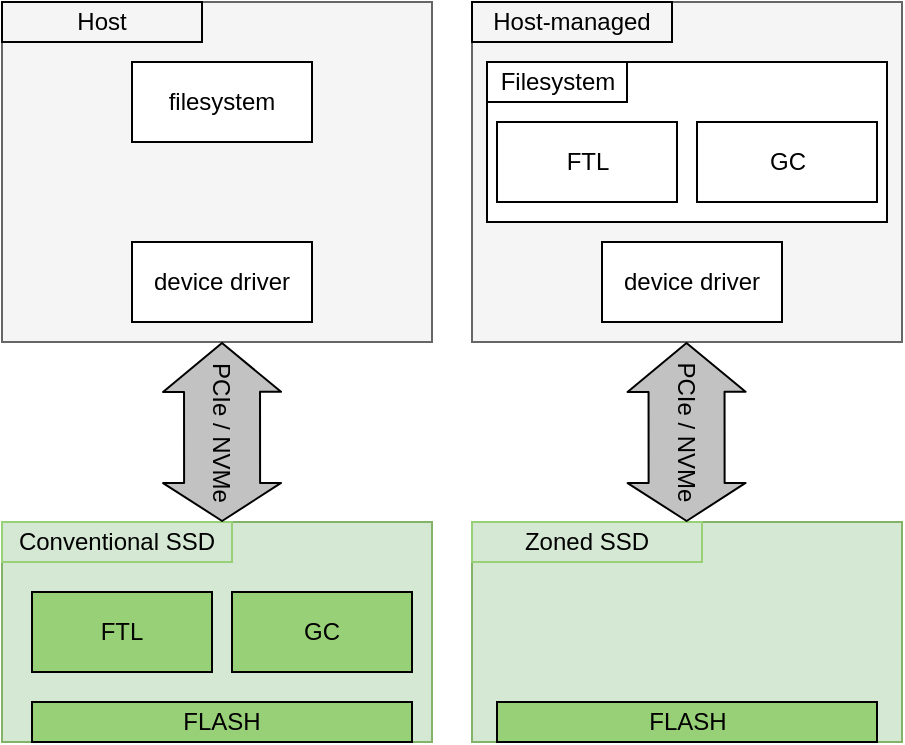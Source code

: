 <mxfile version="16.6.1" type="device"><diagram id="S2L_fBp9i6U7t1u01zK_" name="Page-1"><mxGraphModel dx="1828" dy="533" grid="1" gridSize="10" guides="1" tooltips="1" connect="1" arrows="1" fold="1" page="1" pageScale="1" pageWidth="850" pageHeight="1100" math="0" shadow="0"><root><mxCell id="0"/><mxCell id="1" parent="0"/><mxCell id="EjdWtdPvNOqtLXStAPh2-137" value="" style="rounded=0;whiteSpace=wrap;html=1;fillColor=#f5f5f5;strokeColor=#666666;fontColor=#333333;" vertex="1" parent="1"><mxGeometry x="-535" y="600" width="215" height="170" as="geometry"/></mxCell><mxCell id="EjdWtdPvNOqtLXStAPh2-138" value="" style="rounded=0;whiteSpace=wrap;html=1;fillColor=#f5f5f5;strokeColor=#666666;fontColor=#333333;" vertex="1" parent="1"><mxGeometry x="-770" y="600" width="215" height="170" as="geometry"/></mxCell><mxCell id="EjdWtdPvNOqtLXStAPh2-139" value="" style="rounded=0;whiteSpace=wrap;html=1;fillColor=#d5e8d4;strokeColor=#82b366;" vertex="1" parent="1"><mxGeometry x="-770" y="860" width="215" height="110" as="geometry"/></mxCell><mxCell id="EjdWtdPvNOqtLXStAPh2-140" value="Host" style="text;html=1;fillColor=none;align=center;verticalAlign=middle;whiteSpace=wrap;rounded=0;strokeColor=#000000;" vertex="1" parent="1"><mxGeometry x="-770" y="600" width="100" height="20" as="geometry"/></mxCell><mxCell id="EjdWtdPvNOqtLXStAPh2-141" value="Conventional SSD" style="text;html=1;fillColor=none;align=center;verticalAlign=middle;whiteSpace=wrap;rounded=0;strokeColor=#97D077;" vertex="1" parent="1"><mxGeometry x="-770" y="860" width="115" height="20" as="geometry"/></mxCell><mxCell id="EjdWtdPvNOqtLXStAPh2-142" value="" style="group;fontSize=12;" vertex="1" connectable="0" parent="1"><mxGeometry x="-755" y="895" width="90" height="40" as="geometry"/></mxCell><mxCell id="EjdWtdPvNOqtLXStAPh2-143" value="" style="group" vertex="1" connectable="0" parent="EjdWtdPvNOqtLXStAPh2-142"><mxGeometry width="90" height="40" as="geometry"/></mxCell><mxCell id="EjdWtdPvNOqtLXStAPh2-144" value="FTL" style="rounded=0;whiteSpace=wrap;html=1;fillColor=#97D077;" vertex="1" parent="EjdWtdPvNOqtLXStAPh2-143"><mxGeometry width="90" height="40" as="geometry"/></mxCell><mxCell id="EjdWtdPvNOqtLXStAPh2-145" value="" style="group;fontSize=12;" vertex="1" connectable="0" parent="1"><mxGeometry x="-655" y="895" width="90" height="40" as="geometry"/></mxCell><mxCell id="EjdWtdPvNOqtLXStAPh2-146" value="" style="group" vertex="1" connectable="0" parent="EjdWtdPvNOqtLXStAPh2-145"><mxGeometry width="90" height="40" as="geometry"/></mxCell><mxCell id="EjdWtdPvNOqtLXStAPh2-147" value="GC" style="rounded=0;whiteSpace=wrap;html=1;fillColor=#97D077;" vertex="1" parent="EjdWtdPvNOqtLXStAPh2-146"><mxGeometry width="90" height="40" as="geometry"/></mxCell><mxCell id="EjdWtdPvNOqtLXStAPh2-148" value="device driver" style="rounded=0;whiteSpace=wrap;html=1;" vertex="1" parent="1"><mxGeometry x="-705" y="720" width="90" height="40" as="geometry"/></mxCell><mxCell id="EjdWtdPvNOqtLXStAPh2-149" value="filesystem" style="rounded=0;whiteSpace=wrap;html=1;" vertex="1" parent="1"><mxGeometry x="-705" y="630" width="90" height="40" as="geometry"/></mxCell><mxCell id="EjdWtdPvNOqtLXStAPh2-150" value="" style="rounded=0;whiteSpace=wrap;html=1;fillColor=#d5e8d4;strokeColor=#82b366;" vertex="1" parent="1"><mxGeometry x="-535" y="860" width="215" height="110" as="geometry"/></mxCell><mxCell id="EjdWtdPvNOqtLXStAPh2-151" value="Host-managed" style="text;html=1;fillColor=none;align=center;verticalAlign=middle;whiteSpace=wrap;rounded=0;strokeColor=#000000;" vertex="1" parent="1"><mxGeometry x="-535" y="600" width="100" height="20" as="geometry"/></mxCell><mxCell id="EjdWtdPvNOqtLXStAPh2-152" value="Zoned SSD" style="text;html=1;fillColor=none;align=center;verticalAlign=middle;whiteSpace=wrap;rounded=0;strokeColor=#97D077;" vertex="1" parent="1"><mxGeometry x="-535" y="860" width="115" height="20" as="geometry"/></mxCell><mxCell id="EjdWtdPvNOqtLXStAPh2-153" value="device driver" style="rounded=0;whiteSpace=wrap;html=1;" vertex="1" parent="1"><mxGeometry x="-470" y="720" width="90" height="40" as="geometry"/></mxCell><mxCell id="EjdWtdPvNOqtLXStAPh2-154" value="" style="rounded=0;whiteSpace=wrap;html=1;" vertex="1" parent="1"><mxGeometry x="-527.5" y="630" width="200" height="80" as="geometry"/></mxCell><mxCell id="EjdWtdPvNOqtLXStAPh2-155" value="" style="group;fontSize=12;" vertex="1" connectable="0" parent="1"><mxGeometry x="-755" y="950" width="190" height="20" as="geometry"/></mxCell><mxCell id="EjdWtdPvNOqtLXStAPh2-156" value="" style="group" vertex="1" connectable="0" parent="EjdWtdPvNOqtLXStAPh2-155"><mxGeometry width="190" height="20" as="geometry"/></mxCell><mxCell id="EjdWtdPvNOqtLXStAPh2-157" value="FLASH" style="rounded=0;whiteSpace=wrap;html=1;fillColor=#97D077;" vertex="1" parent="EjdWtdPvNOqtLXStAPh2-156"><mxGeometry width="190" height="20" as="geometry"/></mxCell><mxCell id="EjdWtdPvNOqtLXStAPh2-162" value="" style="group;fontSize=12;" vertex="1" connectable="0" parent="1"><mxGeometry x="-522.5" y="950" width="190" height="20" as="geometry"/></mxCell><mxCell id="EjdWtdPvNOqtLXStAPh2-163" value="" style="group" vertex="1" connectable="0" parent="EjdWtdPvNOqtLXStAPh2-162"><mxGeometry width="190" height="20" as="geometry"/></mxCell><mxCell id="EjdWtdPvNOqtLXStAPh2-164" value="FLASH" style="rounded=0;whiteSpace=wrap;html=1;fillColor=#97D077;" vertex="1" parent="EjdWtdPvNOqtLXStAPh2-163"><mxGeometry width="190" height="20" as="geometry"/></mxCell><mxCell id="EjdWtdPvNOqtLXStAPh2-165" value="Filesystem" style="text;html=1;fillColor=none;align=center;verticalAlign=middle;whiteSpace=wrap;rounded=0;strokeColor=#000000;" vertex="1" parent="1"><mxGeometry x="-527.5" y="630" width="70" height="20" as="geometry"/></mxCell><mxCell id="EjdWtdPvNOqtLXStAPh2-166" value="FTL" style="rounded=0;whiteSpace=wrap;html=1;" vertex="1" parent="1"><mxGeometry x="-522.5" y="660" width="90" height="40" as="geometry"/></mxCell><mxCell id="EjdWtdPvNOqtLXStAPh2-167" value="GC" style="rounded=0;whiteSpace=wrap;html=1;" vertex="1" parent="1"><mxGeometry x="-422.5" y="660" width="90" height="40" as="geometry"/></mxCell><mxCell id="EjdWtdPvNOqtLXStAPh2-168" value="" style="shape=flexArrow;endArrow=classic;html=1;width=38;endSize=7.811;startArrow=block;fillColor=#C2C2C2;exitX=0.957;exitY=0;exitDx=0;exitDy=0;exitPerimeter=0;" edge="1" parent="1" source="EjdWtdPvNOqtLXStAPh2-141"><mxGeometry width="50" height="50" relative="1" as="geometry"><mxPoint x="-660.34" y="830" as="sourcePoint"/><mxPoint x="-660" y="770" as="targetPoint"/></mxGeometry></mxCell><mxCell id="EjdWtdPvNOqtLXStAPh2-169" value="PCIe / NVMe" style="edgeLabel;html=1;align=center;verticalAlign=middle;resizable=0;points=[];fontSize=12;fontFamily=Helvetica;fontColor=none;labelBackgroundColor=none;rotation=90;" vertex="1" connectable="0" parent="EjdWtdPvNOqtLXStAPh2-168"><mxGeometry x="-0.12" y="-2" relative="1" as="geometry"><mxPoint x="-2" y="-6" as="offset"/></mxGeometry></mxCell><mxCell id="EjdWtdPvNOqtLXStAPh2-170" value="" style="shape=flexArrow;endArrow=classic;html=1;width=38;endSize=7.811;startArrow=block;fillColor=#C2C2C2;exitX=0.957;exitY=0;exitDx=0;exitDy=0;exitPerimeter=0;" edge="1" parent="1"><mxGeometry width="50" height="50" relative="1" as="geometry"><mxPoint x="-427.685" y="860" as="sourcePoint"/><mxPoint x="-427.74" y="770" as="targetPoint"/></mxGeometry></mxCell><mxCell id="EjdWtdPvNOqtLXStAPh2-171" value="PCIe / NVMe" style="edgeLabel;html=1;align=center;verticalAlign=middle;resizable=0;points=[];fontSize=12;fontFamily=Helvetica;fontColor=none;labelBackgroundColor=none;rotation=90;" vertex="1" connectable="0" parent="EjdWtdPvNOqtLXStAPh2-170"><mxGeometry x="-0.12" y="-2" relative="1" as="geometry"><mxPoint x="-2" y="-6" as="offset"/></mxGeometry></mxCell></root></mxGraphModel></diagram></mxfile>